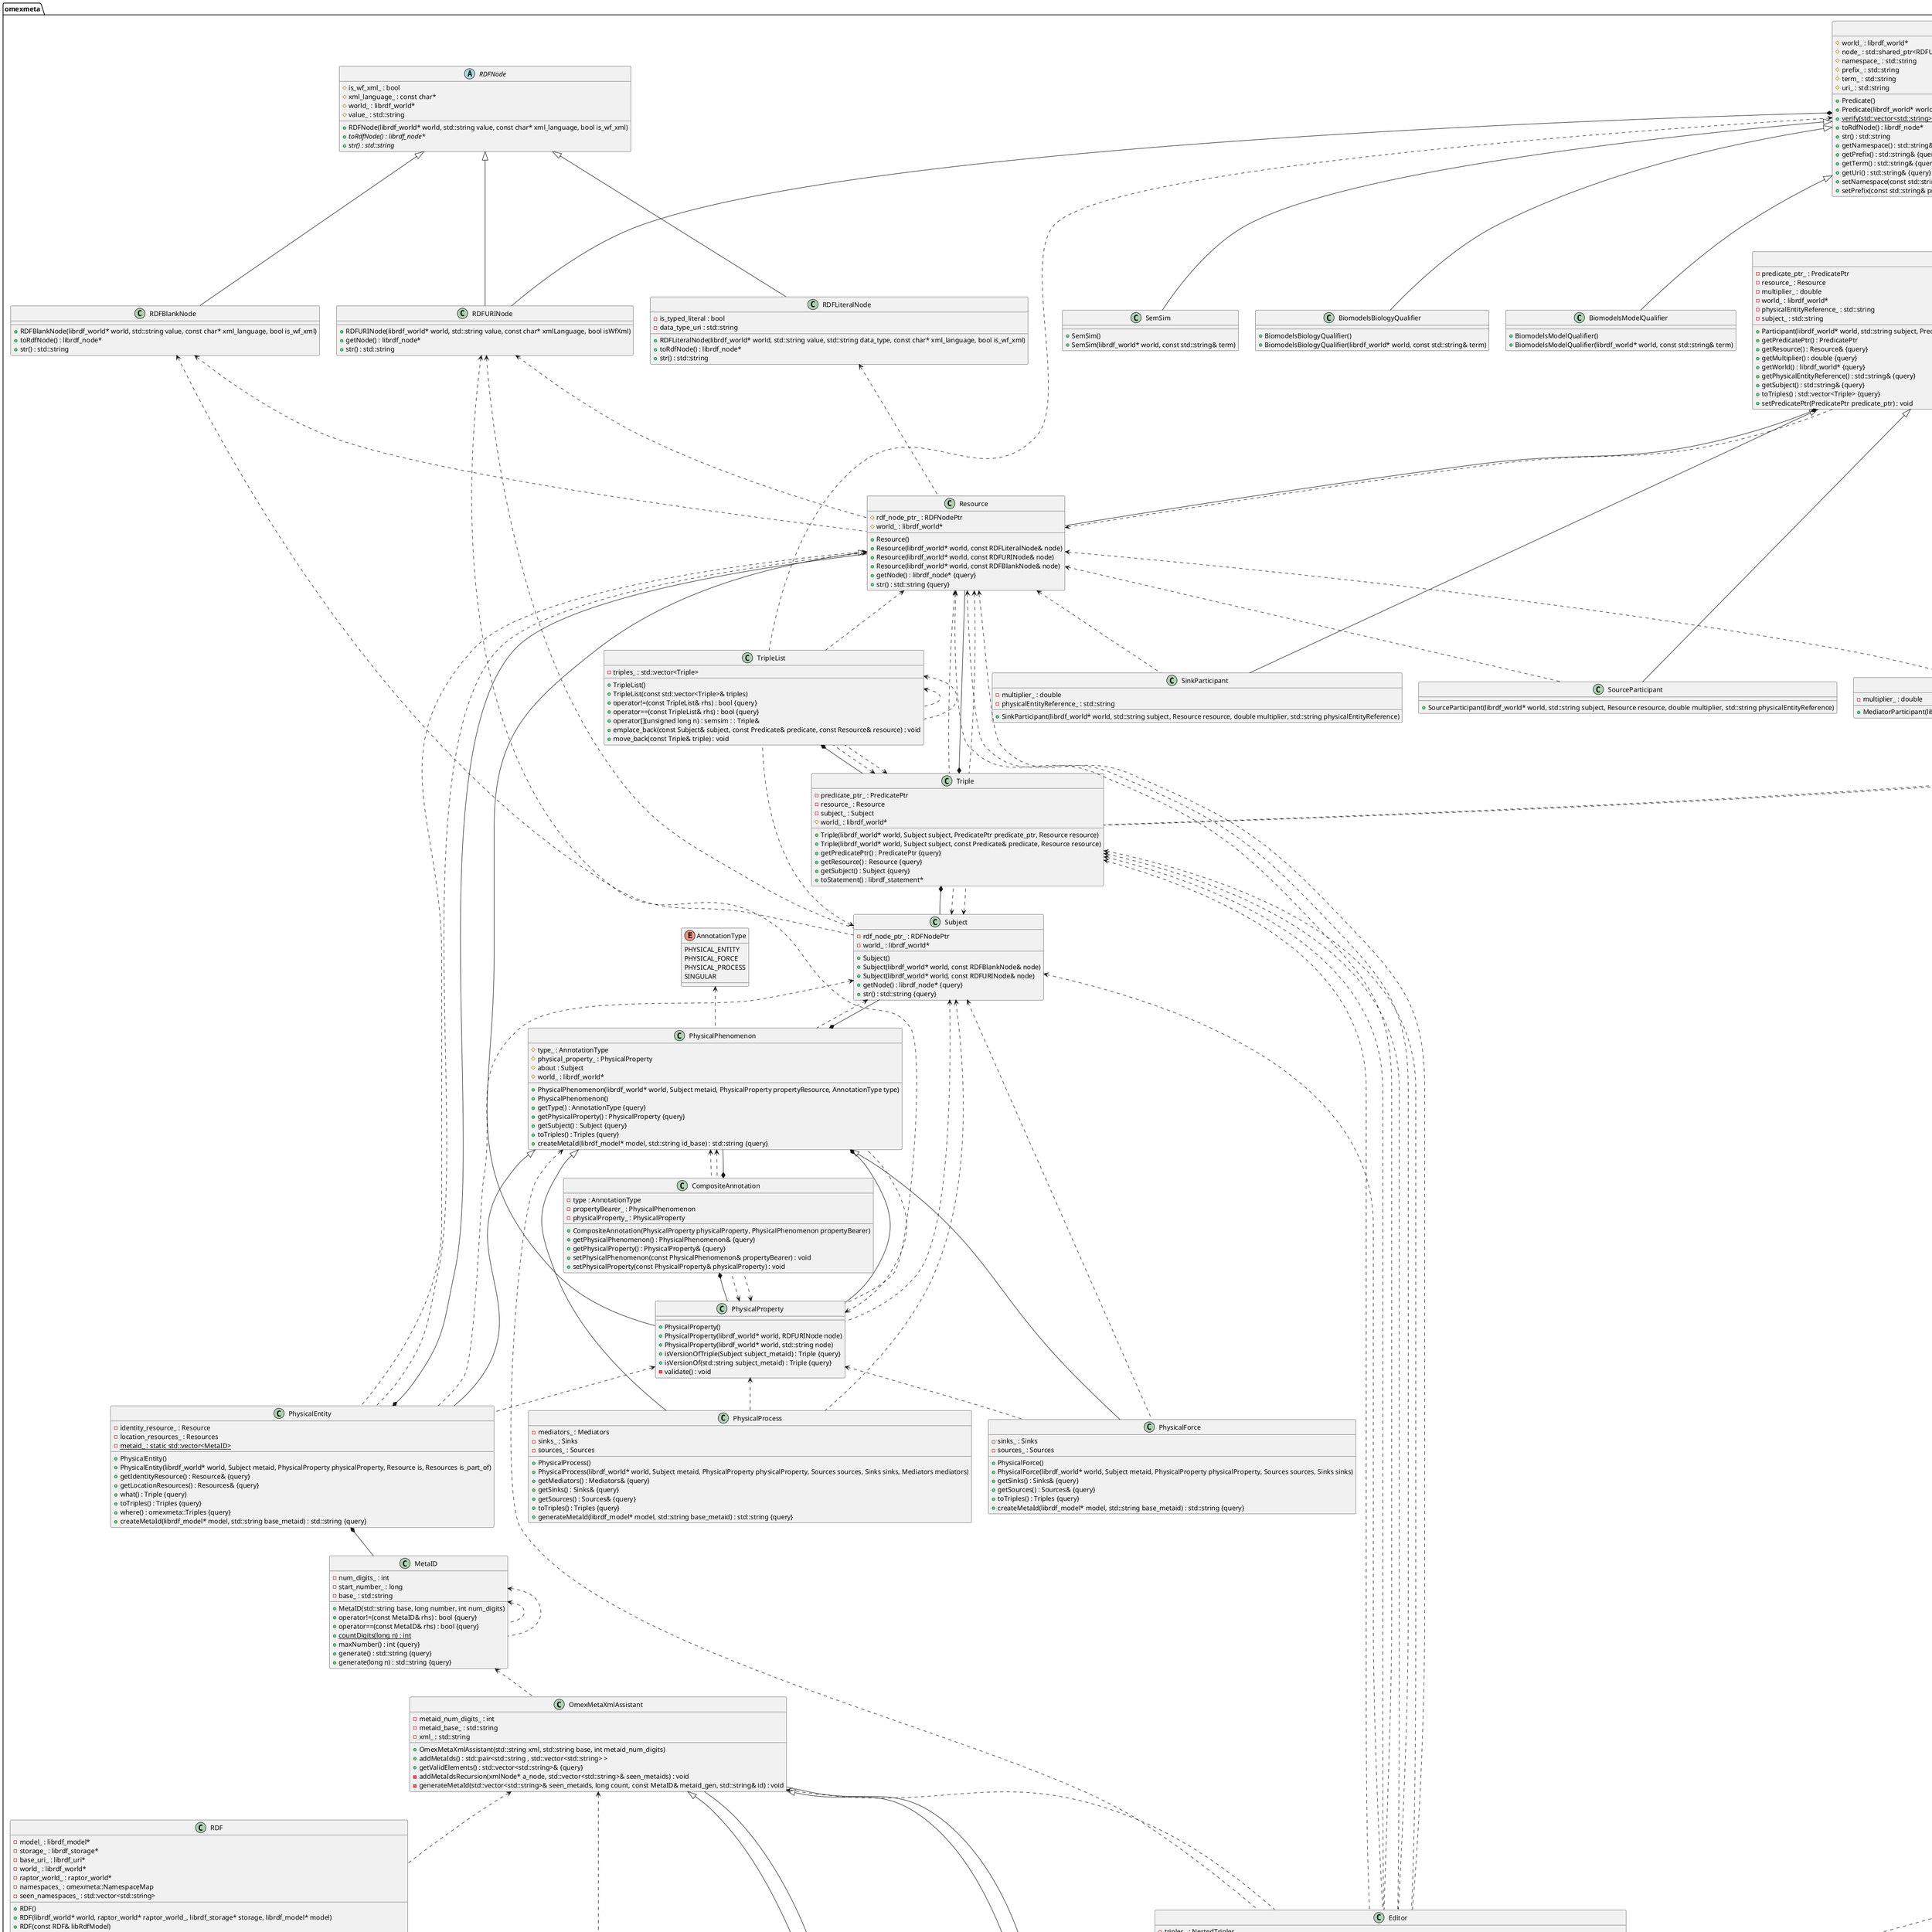 @startuml





/' Objects '/

namespace omexmeta {

	class BiomodelsBiologyQualifier {
		+BiomodelsBiologyQualifier()
		+BiomodelsBiologyQualifier(librdf_world* world, const std::string& term)
	}




	class BiomodelsModelQualifier {
		+BiomodelsModelQualifier()
		+BiomodelsModelQualifier(librdf_world* world, const std::string& term)
	}




	class CellMLAssistant {
		+getValidElements() : std::vector<std::string>& {query}
		+OmexMetaXmlAssistant : using OmexMetaXmlAssistant::
	}




	class CompositeAnnotation {
		+CompositeAnnotation(PhysicalProperty physicalProperty, PhysicalPhenomenon propertyBearer)
		-type : AnnotationType
		-propertyBearer_ : PhysicalPhenomenon
		+getPhysicalPhenomenon() : PhysicalPhenomenon& {query}
		-physicalProperty_ : PhysicalProperty
		+getPhysicalProperty() : PhysicalProperty& {query}
		+setPhysicalPhenomenon(const PhysicalPhenomenon& propertyBearer) : void
		+setPhysicalProperty(const PhysicalProperty& physicalProperty) : void
	}



	class CurlGet {
		+CurlGet()
		+{static} download(const std::string& url, const std::string& output_filename) : int
		-{static} curlWriteCallback(void* data, size_t size, size_t nmemb, void* userp) : size_t
	}




	class DCTerm {
		+DCTerm()
		+DCTerm(librdf_world* world, const std::string& term)
	}




	class Editor {
		+Editor(const std::string& xml, OmexMetaXmlType type, librdf_world* world, librdf_model* model, omexmeta::NamespaceMap ns_map)
		+getNamespaces() : NamespaceMap& {query}
		-triples_ : NestedTriples
		+getTripleList() : NestedTriples& {query}
		-model_ : librdf_model*
		-world_ : librdf_world*
		-xml_ : std::string
		+getXml() : std::string& {query}
		-namespaces_ : std::unordered_map<std::string, std::string>&
		-metaids_ : std::vector<std::string>
		+getMetaids() : std::vector<std::string>& {query}
		+addAnnotationFromNestedTriples(NestedTriples tripleList) : void
		+addAnnotationFromTriples(std::vector<Triple> triples) : void
		+addCompositeAnnotation(PhysicalPhenomenonPtr phenomenonPtr) : void
		+addNamespace(std::string ns, std::string prefix) : void
		+addPhysicalEntityAnnotation(const std::string& subject, std::string isVersionOf, const std::string& isPropertyOf, Resource is, Resource isPartOf) : void
		+addPhysicalForceAnnotation(std::string subject, std::string isVersionOf, std::string isPropertyOf) : void
		+addPhysicalProcessAnnotation(std::string subject, std::string isVersionOf, std::string isPropertyOf, std::vector<ParticipantPtr> participants) : void
		+addSingleAnnotation(Subject subject, PredicatePtr predicate_ptr, Resource resource) : void
		+addSingleAnnotation(Triple triple) : void
		+checkValidMetaid(const std::string& metaid) : void
		-extractNamespacesFromTriplesVector(Triples triples) : void
		+removeAnnotation() : void
		+setNamespaces(omexmeta::NamespaceMap namespaces) : void
		+toRDF() : void
	}




	class Exception {
		+Exception(const char* message)
		+Exception(std::string message)
		+~Exception()
		+what() : char* {query}
		#msg_ : std::string
	}




	class InappropriateResourceException {
		-Exception : using Exception::
	}




	class LibRDFException {
		-Exception : using Exception::
	}




	class MediatorParticipant {
		+MediatorParticipant(librdf_world* world, std::string subject, Resource resource, std::string physicalEntityReference)
		-multiplier_ : double
	}




	class MetaID {
		+MetaID(std::string base, long number, int num_digits)
		+operator!=(const MetaID& rhs) : bool {query}
		+operator==(const MetaID& rhs) : bool {query}
		+{static} countDigits(long n) : int
		+maxNumber() : int {query}
		-num_digits_ : int
		-start_number_ : long
		-base_ : std::string
		+generate() : std::string {query}
		+generate(long n) : std::string {query}
	}




	class NotImplementedException {
		-Exception : using Exception::
	}




	class NullPointerException {
		-Exception : using Exception::
	}




	class Participant {
		+Participant(librdf_world* world, std::string subject, PredicatePtr predicate, Resource resource, double multiplier, std::string physicalEntityReference)
		+getPredicatePtr() : PredicatePtr
		-predicate_ptr_ : PredicatePtr
		-resource_ : Resource
		+getResource() : Resource& {query}
		+getMultiplier() : double {query}
		-multiplier_ : double
		+getWorld() : librdf_world* {query}
		-world_ : librdf_world*
		-physicalEntityReference_ : std::string
		-subject_ : std::string
		+getPhysicalEntityReference() : std::string& {query}
		+getSubject() : std::string& {query}
		+toTriples() : std::vector<Triple> {query}
		+setPredicatePtr(PredicatePtr predicate_ptr) : void
	}




	class PhysicalEntity {
		+PhysicalEntity()
		+PhysicalEntity(librdf_world* world, Subject metaid, PhysicalProperty physicalProperty, Resource is, Resources is_part_of)
		-identity_resource_ : Resource
		+getIdentityResource() : Resource& {query}
		-location_resources_ : Resources
		+getLocationResources() : Resources& {query}
		+what() : Triple {query}
		+toTriples() : Triples {query}
		+where() : omexmeta::Triples {query}
		-{static} metaid_ : static std::vector<MetaID>
		+createMetaId(librdf_model* model, std::string base_metaid) : std::string {query}
	}




	class PhysicalForce {
		+PhysicalForce()
		+PhysicalForce(librdf_world* world, Subject metaid, PhysicalProperty physicalProperty, Sources sources, Sinks sinks)
		-sinks_ : Sinks
		+getSinks() : Sinks& {query}
		-sources_ : Sources
		+getSources() : Sources& {query}
		+toTriples() : Triples {query}
		+createMetaId(librdf_model* model, std::string base_metaid) : std::string {query}
	}




	class PhysicalPhenomenon {
		+PhysicalPhenomenon(librdf_world* world, Subject metaid, PhysicalProperty propertyResource, AnnotationType type)
		+PhysicalPhenomenon()
		+getType() : AnnotationType {query}
		#type_ : AnnotationType
		+getPhysicalProperty() : PhysicalProperty {query}
		#physical_property_ : PhysicalProperty
		+getSubject() : Subject {query}
		#about : Subject
		+toTriples() : Triples {query}
		#world_ : librdf_world*
		+createMetaId(librdf_model* model, std::string id_base) : std::string {query}
	}




	class PhysicalProcess {
		+PhysicalProcess()
		+PhysicalProcess(librdf_world* world, Subject metaid, PhysicalProperty physicalProperty, Sources sources, Sinks sinks, Mediators mediators)
		-mediators_ : Mediators
		+getMediators() : Mediators& {query}
		-sinks_ : Sinks
		+getSinks() : Sinks& {query}
		-sources_ : Sources
		+getSources() : Sources& {query}
		+toTriples() : Triples {query}
		+generateMetaId(librdf_model* model, std::string base_metaid) : std::string {query}
	}




	class PhysicalProperty {
		+PhysicalProperty()
		+PhysicalProperty(librdf_world* world, RDFURINode node)
		+PhysicalProperty(librdf_world* world, std::string node)
		+isVersionOfTriple(Subject subject_metaid) : Triple {query}
		+isVersionOf(std::string subject_metaid) : Triple {query}
		-validate() : void
	}




	class Predicate {
		+Predicate()
		+Predicate(librdf_world* world, const std::string& namespace_, std::string term, std::string prefix)
		+{static} verify(std::vector<std::string> valid_terms, const std::string& term) : int
		+toRdfNode() : librdf_node*
		#world_ : librdf_world*
		#node_ : std::shared_ptr<RDFURINode>
		#namespace_ : std::string
		#prefix_ : std::string
		+str() : std::string
		#term_ : std::string
		#uri_ : std::string
		+getNamespace() : std::string& {query}
		+getPrefix() : std::string& {query}
		+getTerm() : std::string& {query}
		+getUri() : std::string& {query}
		+setNamespace(const std::string& ns) : void
		+setPrefix(const std::string& prefix) : void
	}




	class Query {
	}




	class RDF {
		+RDF()
		+RDF(librdf_world* world, raptor_world* raptor_world_, librdf_storage* storage, librdf_model* model)
		+RDF(const RDF& libRdfModel)
		+RDF(RDF&& libRdfModel)
		+~RDF()
		+toEditor(std::string xml, OmexMetaXmlType type) : Editor
		+{static} init() : LibRDFObjectsTuple
		+{static} fromFile(std::string filename) : RDF
		+{static} fromOmex(std::string filename_or_url) : RDF
		+{static} fromStream(librdf_stream* stream) : RDF
		+{static} fromString(const std::string& str, std::string format) : RDF
		+{static} fromUrl(std::string url) : RDF
		+operator=(const RDF& libRdfModel) : RDF&
		+operator=(RDF&& libRdfModel) : RDF&
		+operator!=(const RDF& rhs) : bool {query}
		+operator==(const RDF& rhs) : bool {query}
		+getModel() : librdf_model* {query}
		-model_ : librdf_model*
		+getStorage() : librdf_storage* {query}
		-storage_ : librdf_storage*
		+toStream() : librdf_stream*
		-base_uri_ : librdf_uri*
		+getBaseUri() : librdf_uri* {query}
		+getWorld() : librdf_world* {query}
		-world_ : librdf_world*
		+getRaptorWorld() : raptor_world* {query}
		-raptor_world_ : raptor_world*
		-namespaces_ : omexmeta::NamespaceMap
		+{static} fromXML(const std::string& filename, std::string format) : omexmeta::RDF
		+query(std::string query_str, std::string query_format, std::string results_mime_type) : omexmeta::RDF
		-makeWriter(const std::string& format) : omexmeta::Writer
		+{static} listOptions() : std::ostringstream
		+getBaseUriAsString() : std::string {query}
		+toString(const std::string& format, std::string base_uri) : std::string
		+propagateNamespacesFromParser(std::vector<std::string> seen_namespaces) : std::unordered_map<std::string , std::string>
		+getNamespaces() : std::unordered_map<std::string , std::string>& {query}
		-seen_namespaces_ : std::vector<std::string>
		+setBaseUri(const std::string& baseUri) : void
		+setBaseUri(librdf_uri* base_uri) : void
		+setModel(librdf_model* model) : void
		+setNamespaces(const std::unordered_map<std::string, std::string>& namespaces) : void
		+setRaptorWorld(raptor_world* raptorWorldPtr) : void
		+setStorage(librdf_storage* storage) : void
		+setWorld(librdf_world* world) : void
		+toFile(std::string format) : void
	}




	class RDFBlankNode {
		+RDFBlankNode(librdf_world* world, std::string value, const char* xml_language, bool is_wf_xml)
		+toRdfNode() : librdf_node*
		+str() : std::string
	}




	class RDFLiteralNode {
		+RDFLiteralNode(librdf_world* world, std::string value, std::string data_type, const char* xml_language, bool is_wf_xml)
		-is_typed_literal : bool
		+toRdfNode() : librdf_node*
		-data_type_uri : std::string
		+str() : std::string
	}




	abstract class RDFNode {
		+RDFNode(librdf_world* world, std::string value, const char* xml_language, bool is_wf_xml)
		#is_wf_xml_ : bool
		#xml_language_ : const char*
		+{abstract} toRdfNode() : librdf_node*
		#world_ : librdf_world*
		+{abstract} str() : std::string
		#value_ : std::string
	}




	class RDFURINode {
		+RDFURINode(librdf_world* world, std::string value, const char* xmlLanguage, bool isWfXml)
		+getNode() : librdf_node*
		+str() : std::string
	}




	class RaptorUtils {
		+{static} raptorUriToTerm(raptor_world* world, raptor_uri* uri) : raptor_term*
		+{static} raptorStringToUri(raptor_world* world, const unsigned char* str) : raptor_uri*
		+{static} raptorUriToString(raptor_uri* u) : std::string
		+{static} raptorTermToString(raptor_term* term) : unsigned char*
	}




	class Reader {
		+Reader(librdf_world* world, librdf_model* model, std::string format)
		+getModel() : librdf_model* {query}
		-model_ : librdf_model*
		+getParser() : librdf_parser* {query}
		-makeParser(std::string format) : librdf_parser*
		-parser_ : librdf_parser*
		-base_uri_ : librdf_uri*
		+getBaseUri() : librdf_uri* {query}
		+getWorld() : librdf_world* {query}
		-world_ : librdf_world*
		+getRaptorWorld() : raptor_world* {query}
		-raptor_world_ptr_ : raptor_world*
		-format_ : std::string
		+fromString(const std::string& rdf_string) : std::string
		+getFormat() : std::string& {query}
		+getSeenNamespaces() : std::vector<std::string>
		+getValidParserNames() : std::vector<std::string>& {query}
		+fromFile(const std::string& filename) : void
		+setBaseUri(const std::string& baseUri) : void
		+setFormat(const std::string& f) : void
		+setOption(const std::string& option, const std::string& value) : void
	}




	class Resource {
		+Resource()
		+Resource(librdf_world* world, const RDFLiteralNode& node)
		+Resource(librdf_world* world, const RDFURINode& node)
		+Resource(librdf_world* world, const RDFBlankNode& node)
		#rdf_node_ptr_ : RDFNodePtr
		+getNode() : librdf_node* {query}
		#world_ : librdf_world*
		+str() : std::string {query}
	}




	class SBMLAssistant {
		+getValidElements() : std::vector<std::string>& {query}
		+OmexMetaXmlAssistant : using OmexMetaXmlAssistant::
	}




	class SemSim {
		+SemSim()
		+SemSim(librdf_world* world, const std::string& term)
	}




	class SemsimCombineArchive {
		+{static} fromFile(const std::string& file) : SemsimCombineArchive
		+{static} fromUrl(const std::string& url, const std::string& output_filename) : omexmeta::SemsimCombineArchive
		+CombineArchive : using CombineArchive::
	}




	class OmexMetaUtils {
		+OmexMetaUtils()
		+{static} exists(const std::string& filename) : bool
		+{static} removeFile(const std::string& filename) : int
		+splitStringBy(const std::string& str, char delimiter) : std::vector<std::string>
		+{static} download(const std::string& url, std::string filename) : void
		+{static} removeIfExists(const std::string& filename) : void
	}




	class SinkParticipant {
		+SinkParticipant(librdf_world* world, std::string subject, Resource resource, double multiplier, std::string physicalEntityReference)
		-multiplier_ : double
		-physicalEntityReference_ : std::string
	}




	class SourceParticipant {
		+SourceParticipant(librdf_world* world, std::string subject, Resource resource, double multiplier, std::string physicalEntityReference)
	}




	class Subject {
		+Subject()
		+Subject(librdf_world* world, const RDFBlankNode& node)
		+Subject(librdf_world* world, const RDFURINode& node)
		-rdf_node_ptr_ : RDFNodePtr
		+getNode() : librdf_node* {query}
		-world_ : librdf_world*
		+str() : std::string {query}
	}




	class Triple {
		+Triple(librdf_world* world, Subject subject, PredicatePtr predicate_ptr, Resource resource)
		+Triple(librdf_world* world, Subject subject, const Predicate& predicate, Resource resource)
		+getPredicatePtr() : PredicatePtr {query}
		-predicate_ptr_ : PredicatePtr
		+getResource() : Resource {query}
		-resource_ : Resource
		+getSubject() : Subject {query}
		-subject_ : Subject
		+toStatement() : librdf_statement*
		#world_ : librdf_world*
	}




	class TripleList {
		+TripleList()
		+TripleList(const std::vector<Triple>& triples)
		+operator!=(const TripleList& rhs) : bool {query}
		+operator==(const TripleList& rhs) : bool {query}
		+operator[](unsigned long n) : semsim : : Triple&
		-triples_ : std::vector<Triple>
		+emplace_back(const Subject& subject, const Predicate& predicate, const Resource& resource) : void
		+move_back(const Triple& triple) : void
	}




	class Writer {
		+Writer(librdf_world* world_, librdf_model* model_, std::string base_uri, std::string format)
		-model_ : librdf_model*
		-serializer : librdf_serializer*
		-base_uri_ : librdf_uri*
		-world_ : librdf_world*
		-raptor_world_ptr_ : raptor_world*
		-format_ : std::string
		+print() : std::string
		+toString() : std::string
		+registerNamespace(const std::string& ns, const std::string& prefix) : void
		+registerNamespace(const std::unordered_map<std::string, std::string>& ns_map) : void
		+setFormat(const std::string& format) : void
		+setOption(const std::string& option, const std::string& value) : void
		+setWorld(librdf_world* world_) : void
		+toFile(std::string format) : void
	}




	class OmexMetaXmlAssistant {
		+OmexMetaXmlAssistant(std::string xml, std::string base, int metaid_num_digits)
		-metaid_num_digits_ : int
		+addMetaIds() : std::pair<std::string , std::vector<std::string> >
		-metaid_base_ : std::string
		-xml_ : std::string
		+getValidElements() : std::vector<std::string>& {query}
		-addMetaIdsRecursion(xmlNode* a_node, std::vector<std::string>& seen_metaids) : void
		-generateMetaId(std::vector<std::string>& seen_metaids, long count, const MetaID& metaid_gen, std::string& id) : void
	}




	class SemsimXmlAssistantFactory {
		+{static} generate(const std::string& xml, OmexMetaXmlType type) : XmlAssistantPtr
	}




	enum AnnotationType {
		PHYSICAL_ENTITY
		PHYSICAL_FORCE
		PHYSICAL_PROCESS
		SINGULAR
	}




	enum OmexMetaXmlType {
		OMEXMETA_TYPE_CELLML
		OMEXMETA_TYPE_OTHER
		OMEXMETA_TYPE_SBML
	}






/' Inheritance relationships '/


	Exception <|-- InappropriateResourceException




	Exception <|-- LibRDFException




	Exception <|-- NotImplementedException




	Exception <|-- NullPointerException




	Participant <|-- MediatorParticipant




	Participant <|-- SinkParticipant




	Participant <|-- SourceParticipant




	PhysicalPhenomenon <|-- PhysicalEntity




	PhysicalPhenomenon <|-- PhysicalForce




	PhysicalPhenomenon <|-- PhysicalProcess




	Predicate <|-- BiomodelsBiologyQualifier




	Predicate <|-- BiomodelsModelQualifier




	Predicate <|-- DCTerm




	Predicate <|-- SemSim




	RDFNode <|-- RDFBlankNode




	RDFNode <|-- RDFLiteralNode




	RDFNode <|-- RDFURINode




	Resource <|-- PhysicalProperty




	OmexMetaXmlAssistant <|-- CellMLAssistant




	OmexMetaXmlAssistant <|-- SBMLAssistant






/' Aggregation relationships '/


	CellMLAssistant *-- OmexMetaXmlAssistant




	CompositeAnnotation *-- PhysicalPhenomenon




	CompositeAnnotation *-- PhysicalProperty




	InappropriateResourceException *-- Exception




	LibRDFException *-- Exception




	NotImplementedException *-- Exception




	NullPointerException *-- Exception




	Participant *-- Resource




	PhysicalEntity *-- MetaID




	PhysicalEntity *-- Resource




	PhysicalPhenomenon *-- PhysicalProperty




	PhysicalPhenomenon *-- Subject




	Predicate *-- RDFURINode




	SBMLAssistant *-- OmexMetaXmlAssistant




	Triple *-- Resource




	Triple *-- Subject




	TripleList *-- Triple







/' Dependency relationships '/


	AnnotationType <.. PhysicalPhenomenon




	MetaID <.. MetaID




	MetaID <.. MetaID




	MetaID <.. OmexMetaXmlAssistant




	Participant <.. Editor




	PhysicalPhenomenon <.. CompositeAnnotation




	PhysicalPhenomenon <.. CompositeAnnotation




	PhysicalPhenomenon <.. Editor




	PhysicalProperty <.. CompositeAnnotation




	PhysicalProperty <.. CompositeAnnotation




	PhysicalProperty <.. PhysicalEntity




	PhysicalProperty <.. PhysicalForce




	PhysicalProperty <.. PhysicalPhenomenon




	PhysicalProperty <.. PhysicalProcess




	Predicate <.. Editor




	Predicate <.. Participant




	Predicate <.. Participant




	Predicate <.. Triple




	Predicate <.. Triple




	Predicate <.. TripleList




	RDF <.. RDF




	RDF <.. RDF




	RDF <.. RDF




	RDF <.. RDF




	RDF <.. RDF




	RDF <.. RDF




	RDFBlankNode <.. Resource




	RDFBlankNode <.. Subject




	RDFLiteralNode <.. Resource




	RDFURINode <.. PhysicalProperty




	RDFURINode <.. Resource




	RDFURINode <.. Subject




	Resource <.. Editor




	Resource <.. Editor




	Resource <.. Editor




	Resource <.. MediatorParticipant




	Resource <.. Participant




	Resource <.. PhysicalEntity




	Resource <.. PhysicalEntity




	Resource <.. SinkParticipant




	Resource <.. SourceParticipant




	Resource <.. Triple




	Resource <.. Triple




	Resource <.. TripleList




	Subject <.. Editor




	Subject <.. PhysicalEntity




	Subject <.. PhysicalForce




	Subject <.. PhysicalPhenomenon




	Subject <.. PhysicalProcess




	Subject <.. PhysicalProperty




	Subject <.. Triple




	Subject <.. Triple




	Subject <.. TripleList




	Triple <.. Editor




	Triple <.. Editor




	Triple <.. Editor




	Triple <.. Editor




	Triple <.. TripleList




	Triple <.. TripleList




	TripleList <.. TripleList




	TripleList <.. TripleList




	OmexMetaXmlAssistant <.. Editor




	OmexMetaXmlAssistant <.. RDF




	OmexMetaXmlAssistant <.. SemsimXmlAssistantFactory


}



@enduml
